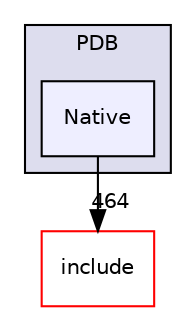 digraph "lib/DebugInfo/PDB/Native" {
  bgcolor=transparent;
  compound=true
  node [ fontsize="10", fontname="Helvetica"];
  edge [ labelfontsize="10", labelfontname="Helvetica"];
  subgraph clusterdir_a8367a1a220e81e17682efb6d889a9bc {
    graph [ bgcolor="#ddddee", pencolor="black", label="PDB" fontname="Helvetica", fontsize="10", URL="dir_a8367a1a220e81e17682efb6d889a9bc.html"]
  dir_17bd090f689dbb8601ac11313672ba43 [shape=box, label="Native", style="filled", fillcolor="#eeeeff", pencolor="black", URL="dir_17bd090f689dbb8601ac11313672ba43.html"];
  }
  dir_d44c64559bbebec7f509842c48db8b23 [shape=box label="include" color="red" URL="dir_d44c64559bbebec7f509842c48db8b23.html"];
  dir_17bd090f689dbb8601ac11313672ba43->dir_d44c64559bbebec7f509842c48db8b23 [headlabel="464", labeldistance=1.5 headhref="dir_000321_000001.html"];
}
